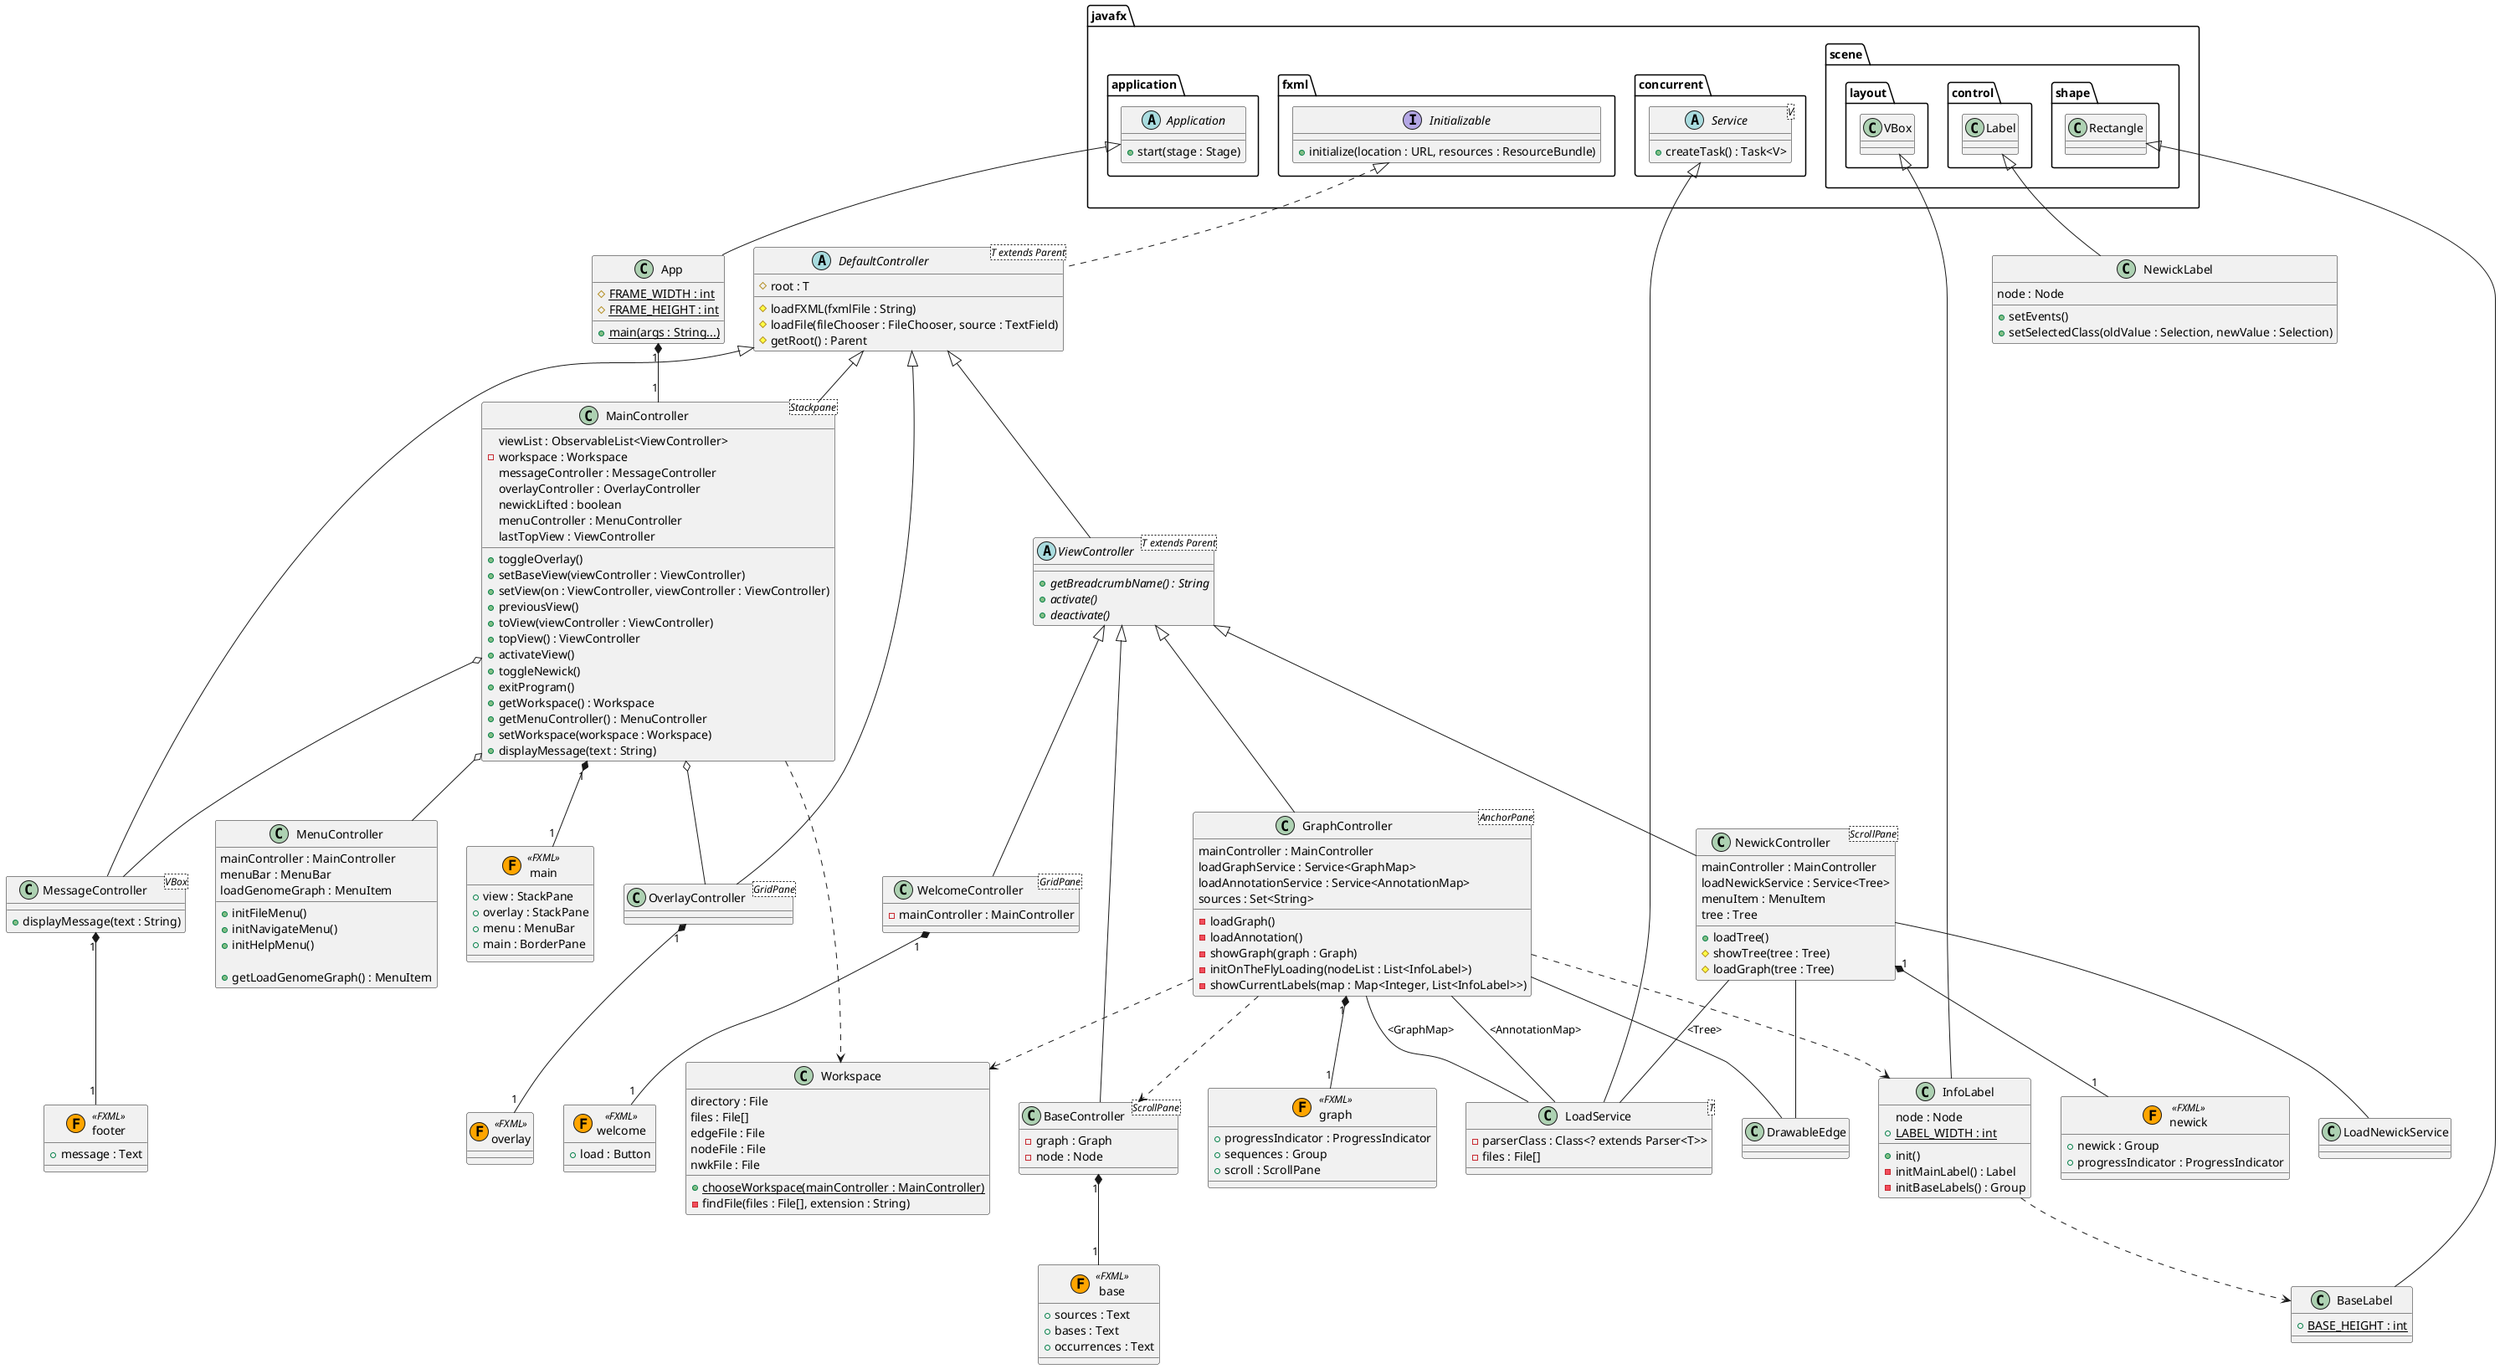 @startuml
class App extends javafx.application.Application {
    {static} # FRAME_WIDTH : int
    {static} # FRAME_HEIGHT : int

    {static} +main(args : String...)
}


class BaseLabel extends javafx.scene.shape.Rectangle {
    {static}+BASE_HEIGHT : int
}
class InfoLabel extends javafx.scene.layout.VBox {
    node : Node
    {static}+LABEL_WIDTH : int

    +init()
    -initMainLabel() : Label
    -initBaseLabels() : Group
}
class NewickLabel extends javafx.scene.control.Label {
    node : Node

    +setEvents()
    +setSelectedClass(oldValue : Selection, newValue : Selection)
}

abstract class DefaultController<T extends Parent> implements javafx.fxml.Initializable {
    # root : T
    #loadFXML(fxmlFile : String)
    #loadFile(fileChooser : FileChooser, source : TextField)
    #getRoot() : Parent
}
abstract class ViewController<T extends Parent> extends DefaultController {
    +{abstract}getBreadcrumbName() : String
    +{abstract}activate()
    +{abstract}deactivate()
}
class GraphController<AnchorPane> extends ViewController {
    mainController : MainController
    loadGraphService : Service<GraphMap>
    loadAnnotationService : Service<AnnotationMap>
    sources : Set<String>

    -loadGraph()
    -loadAnnotation()
    -showGraph(graph : Graph)
    -initOnTheFlyLoading(nodeList : List<InfoLabel>)
    -showCurrentLabels(map : Map<Integer, List<InfoLabel>>)
}
class MainController<Stackpane> extends DefaultController {
    viewList : ObservableList<ViewController>
    -workspace : Workspace
    messageController : MessageController
    overlayController : OverlayController
    newickLifted : boolean
    menuController : MenuController
    lastTopView : ViewController

    +toggleOverlay()
    +setBaseView(viewController : ViewController)
    +setView(on : ViewController, viewController : ViewController)
    +previousView()
    +toView(viewController : ViewController)
    +topView() : ViewController
    +activateView()
    +toggleNewick()
    +exitProgram()
    +getWorkspace() : Workspace
    +getMenuController() : MenuController
    +setWorkspace(workspace : Workspace)
    +displayMessage(text : String)
}
class BaseController<ScrollPane> extends ViewController {
    -graph : Graph
    -node : Node
}
class MessageController<VBox> extends DefaultController {
    +displayMessage(text : String)
}
class MenuController {
    mainController : MainController
    menuBar : MenuBar
    loadGenomeGraph : MenuItem

    +initFileMenu()
    +initNavigateMenu()
    +initHelpMenu()

    +getLoadGenomeGraph() : MenuItem
}
class NewickController<ScrollPane> extends ViewController {
    mainController : MainController
    loadNewickService : Service<Tree>
    menuItem : MenuItem
    tree : Tree

    +loadTree()
    #showTree(tree : Tree)
    #loadGraph(tree : Tree)
}
class WelcomeController<GridPane> extends ViewController {
    -mainController : MainController
}
class OverlayController<GridPane> extends DefaultController

class LoadService<T> extends javafx.concurrent.Service {
    -parserClass : Class<? extends Parser<T>>
    -files : File[]
}

class Workspace {
    directory : File
    files : File[]
    edgeFile : File
    nodeFile : File
    nwkFile : File

    +{static}chooseWorkspace(mainController : MainController)
    -findFile(files : File[], extension : String)
}

'FXML
class base << (F,orange) FXML >> {
    + sources : Text
    + bases : Text
    + occurrences : Text
}
class graph << (F,orange) FXML >> {
    + progressIndicator : ProgressIndicator
    + sequences : Group
    + scroll : ScrollPane
}
class main << (F,orange) FXML >> {
    + view : StackPane
    + overlay : StackPane
    + menu : MenuBar
    + main : BorderPane
}
class newick << (F,orange) FXML >> {
    + newick : Group
    + progressIndicator : ProgressIndicator
}
class footer << (F,orange) FXML >> {
    + message : Text
}
class welcome << (F,orange) FXML >> {
    + load : Button
}
class overlay << (F,orange) FXML >>

'Relations
BaseController "1" *-- "1" base
GraphController "1" *-- "1" graph
MainController "1" *-- "1" main
NewickController "1" *-- "1" newick
MessageController "1" *-- "1" footer
WelcomeController "1" *-- "1" welcome
OverlayController "1" *-- "1" overlay

App "1" *-- "1" MainController
MainController o-- MenuController
MainController o-- MessageController
MainController o-- OverlayController

NewickController -- LoadNewickService
NewickController -- DrawableEdge
NewickController -- LoadService : <Tree>

GraphController ..> BaseController
GraphController ..> InfoLabel
GraphController ..> Workspace
GraphController -- DrawableEdge
GraphController -- LoadService : <GraphMap>
GraphController -- LoadService : <AnnotationMap>

InfoLabel ..> BaseLabel

MainController ..> Workspace

'External classes
abstract class javafx.concurrent.Service<V> {
    +createTask() : Task<V>
}

abstract class javafx.application.Application {
    +start(stage : Stage)
}

interface javafx.fxml.Initializable {
    +initialize(location : URL, resources : ResourceBundle)
}
@enduml
